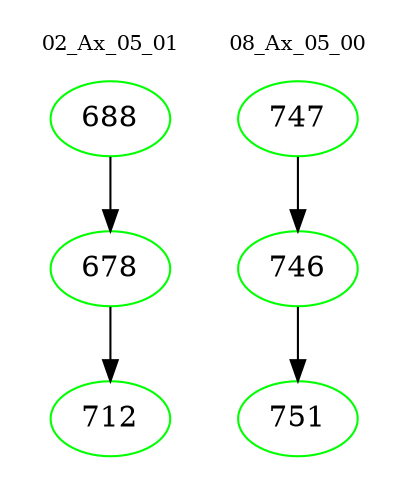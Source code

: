 digraph{
subgraph cluster_0 {
color = white
label = "02_Ax_05_01";
fontsize=10;
T0_688 [label="688", color="green"]
T0_688 -> T0_678 [color="black"]
T0_678 [label="678", color="green"]
T0_678 -> T0_712 [color="black"]
T0_712 [label="712", color="green"]
}
subgraph cluster_1 {
color = white
label = "08_Ax_05_00";
fontsize=10;
T1_747 [label="747", color="green"]
T1_747 -> T1_746 [color="black"]
T1_746 [label="746", color="green"]
T1_746 -> T1_751 [color="black"]
T1_751 [label="751", color="green"]
}
}
